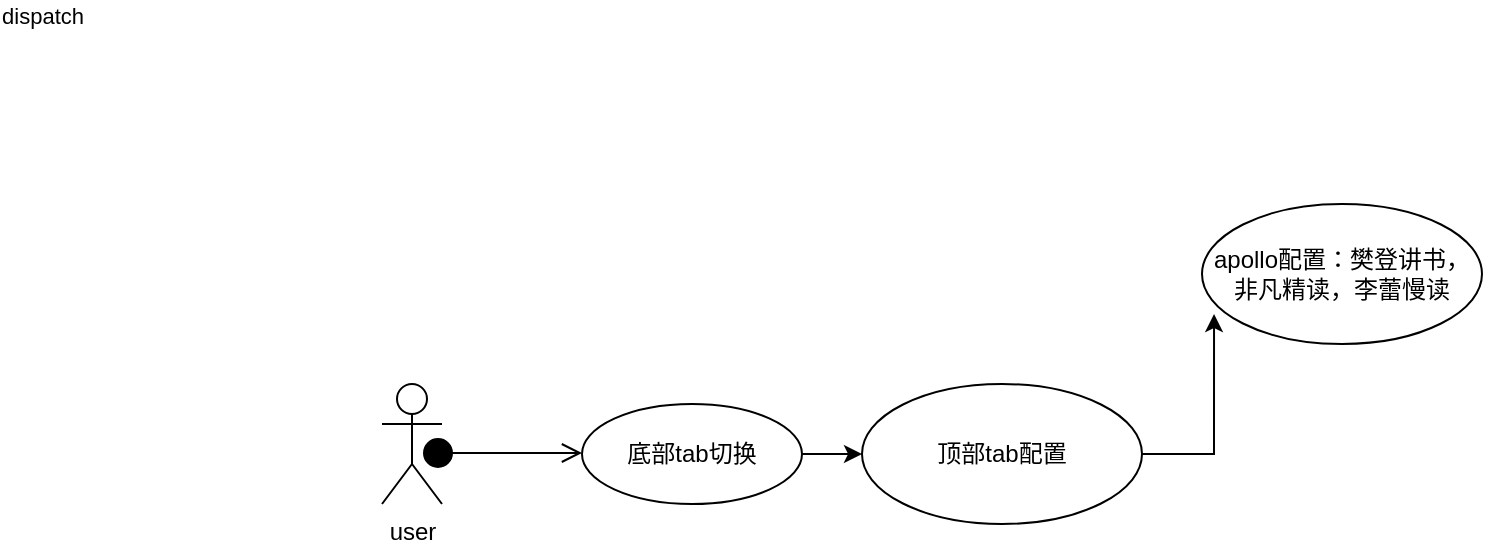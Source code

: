 <mxfile version="14.9.3" type="github">
  <diagram id="sLk_stwpL7MFYZr524TN" name="第 1 页">
    <mxGraphModel dx="2125" dy="2003" grid="1" gridSize="10" guides="1" tooltips="1" connect="1" arrows="1" fold="1" page="1" pageScale="1" pageWidth="827" pageHeight="1169" math="0" shadow="0">
      <root>
        <mxCell id="0" />
        <mxCell id="1" parent="0" />
        <mxCell id="2X8W_k7Oky5Hbt831G7s-1" value="user" style="shape=umlActor;verticalLabelPosition=bottom;verticalAlign=top;html=1;" vertex="1" parent="1">
          <mxGeometry x="40" y="70" width="30" height="60" as="geometry" />
        </mxCell>
        <mxCell id="2X8W_k7Oky5Hbt831G7s-6" value="" style="edgeStyle=orthogonalEdgeStyle;rounded=0;orthogonalLoop=1;jettySize=auto;html=1;" edge="1" parent="1" source="2X8W_k7Oky5Hbt831G7s-2" target="2X8W_k7Oky5Hbt831G7s-4">
          <mxGeometry relative="1" as="geometry" />
        </mxCell>
        <mxCell id="2X8W_k7Oky5Hbt831G7s-2" value="底部tab切换" style="ellipse;whiteSpace=wrap;html=1;" vertex="1" parent="1">
          <mxGeometry x="140" y="80" width="110" height="50" as="geometry" />
        </mxCell>
        <mxCell id="2X8W_k7Oky5Hbt831G7s-3" value="dispatch" style="html=1;verticalAlign=bottom;startArrow=circle;startFill=1;endArrow=open;startSize=6;endSize=8;" edge="1" parent="1">
          <mxGeometry x="-1" y="283" width="80" relative="1" as="geometry">
            <mxPoint x="60" y="104.5" as="sourcePoint" />
            <mxPoint x="140" y="104.5" as="targetPoint" />
            <mxPoint x="-190" y="73" as="offset" />
          </mxGeometry>
        </mxCell>
        <mxCell id="2X8W_k7Oky5Hbt831G7s-7" style="edgeStyle=orthogonalEdgeStyle;rounded=0;orthogonalLoop=1;jettySize=auto;html=1;exitX=1;exitY=0.5;exitDx=0;exitDy=0;entryX=0.043;entryY=0.786;entryDx=0;entryDy=0;entryPerimeter=0;" edge="1" parent="1" source="2X8W_k7Oky5Hbt831G7s-4" target="2X8W_k7Oky5Hbt831G7s-5">
          <mxGeometry relative="1" as="geometry" />
        </mxCell>
        <mxCell id="2X8W_k7Oky5Hbt831G7s-4" value="顶部tab配置" style="ellipse;whiteSpace=wrap;html=1;" vertex="1" parent="1">
          <mxGeometry x="280" y="70" width="140" height="70" as="geometry" />
        </mxCell>
        <mxCell id="2X8W_k7Oky5Hbt831G7s-5" value="apollo配置：樊登讲书，非凡精读，李蕾慢读" style="ellipse;whiteSpace=wrap;html=1;" vertex="1" parent="1">
          <mxGeometry x="450" y="-20" width="140" height="70" as="geometry" />
        </mxCell>
      </root>
    </mxGraphModel>
  </diagram>
</mxfile>
